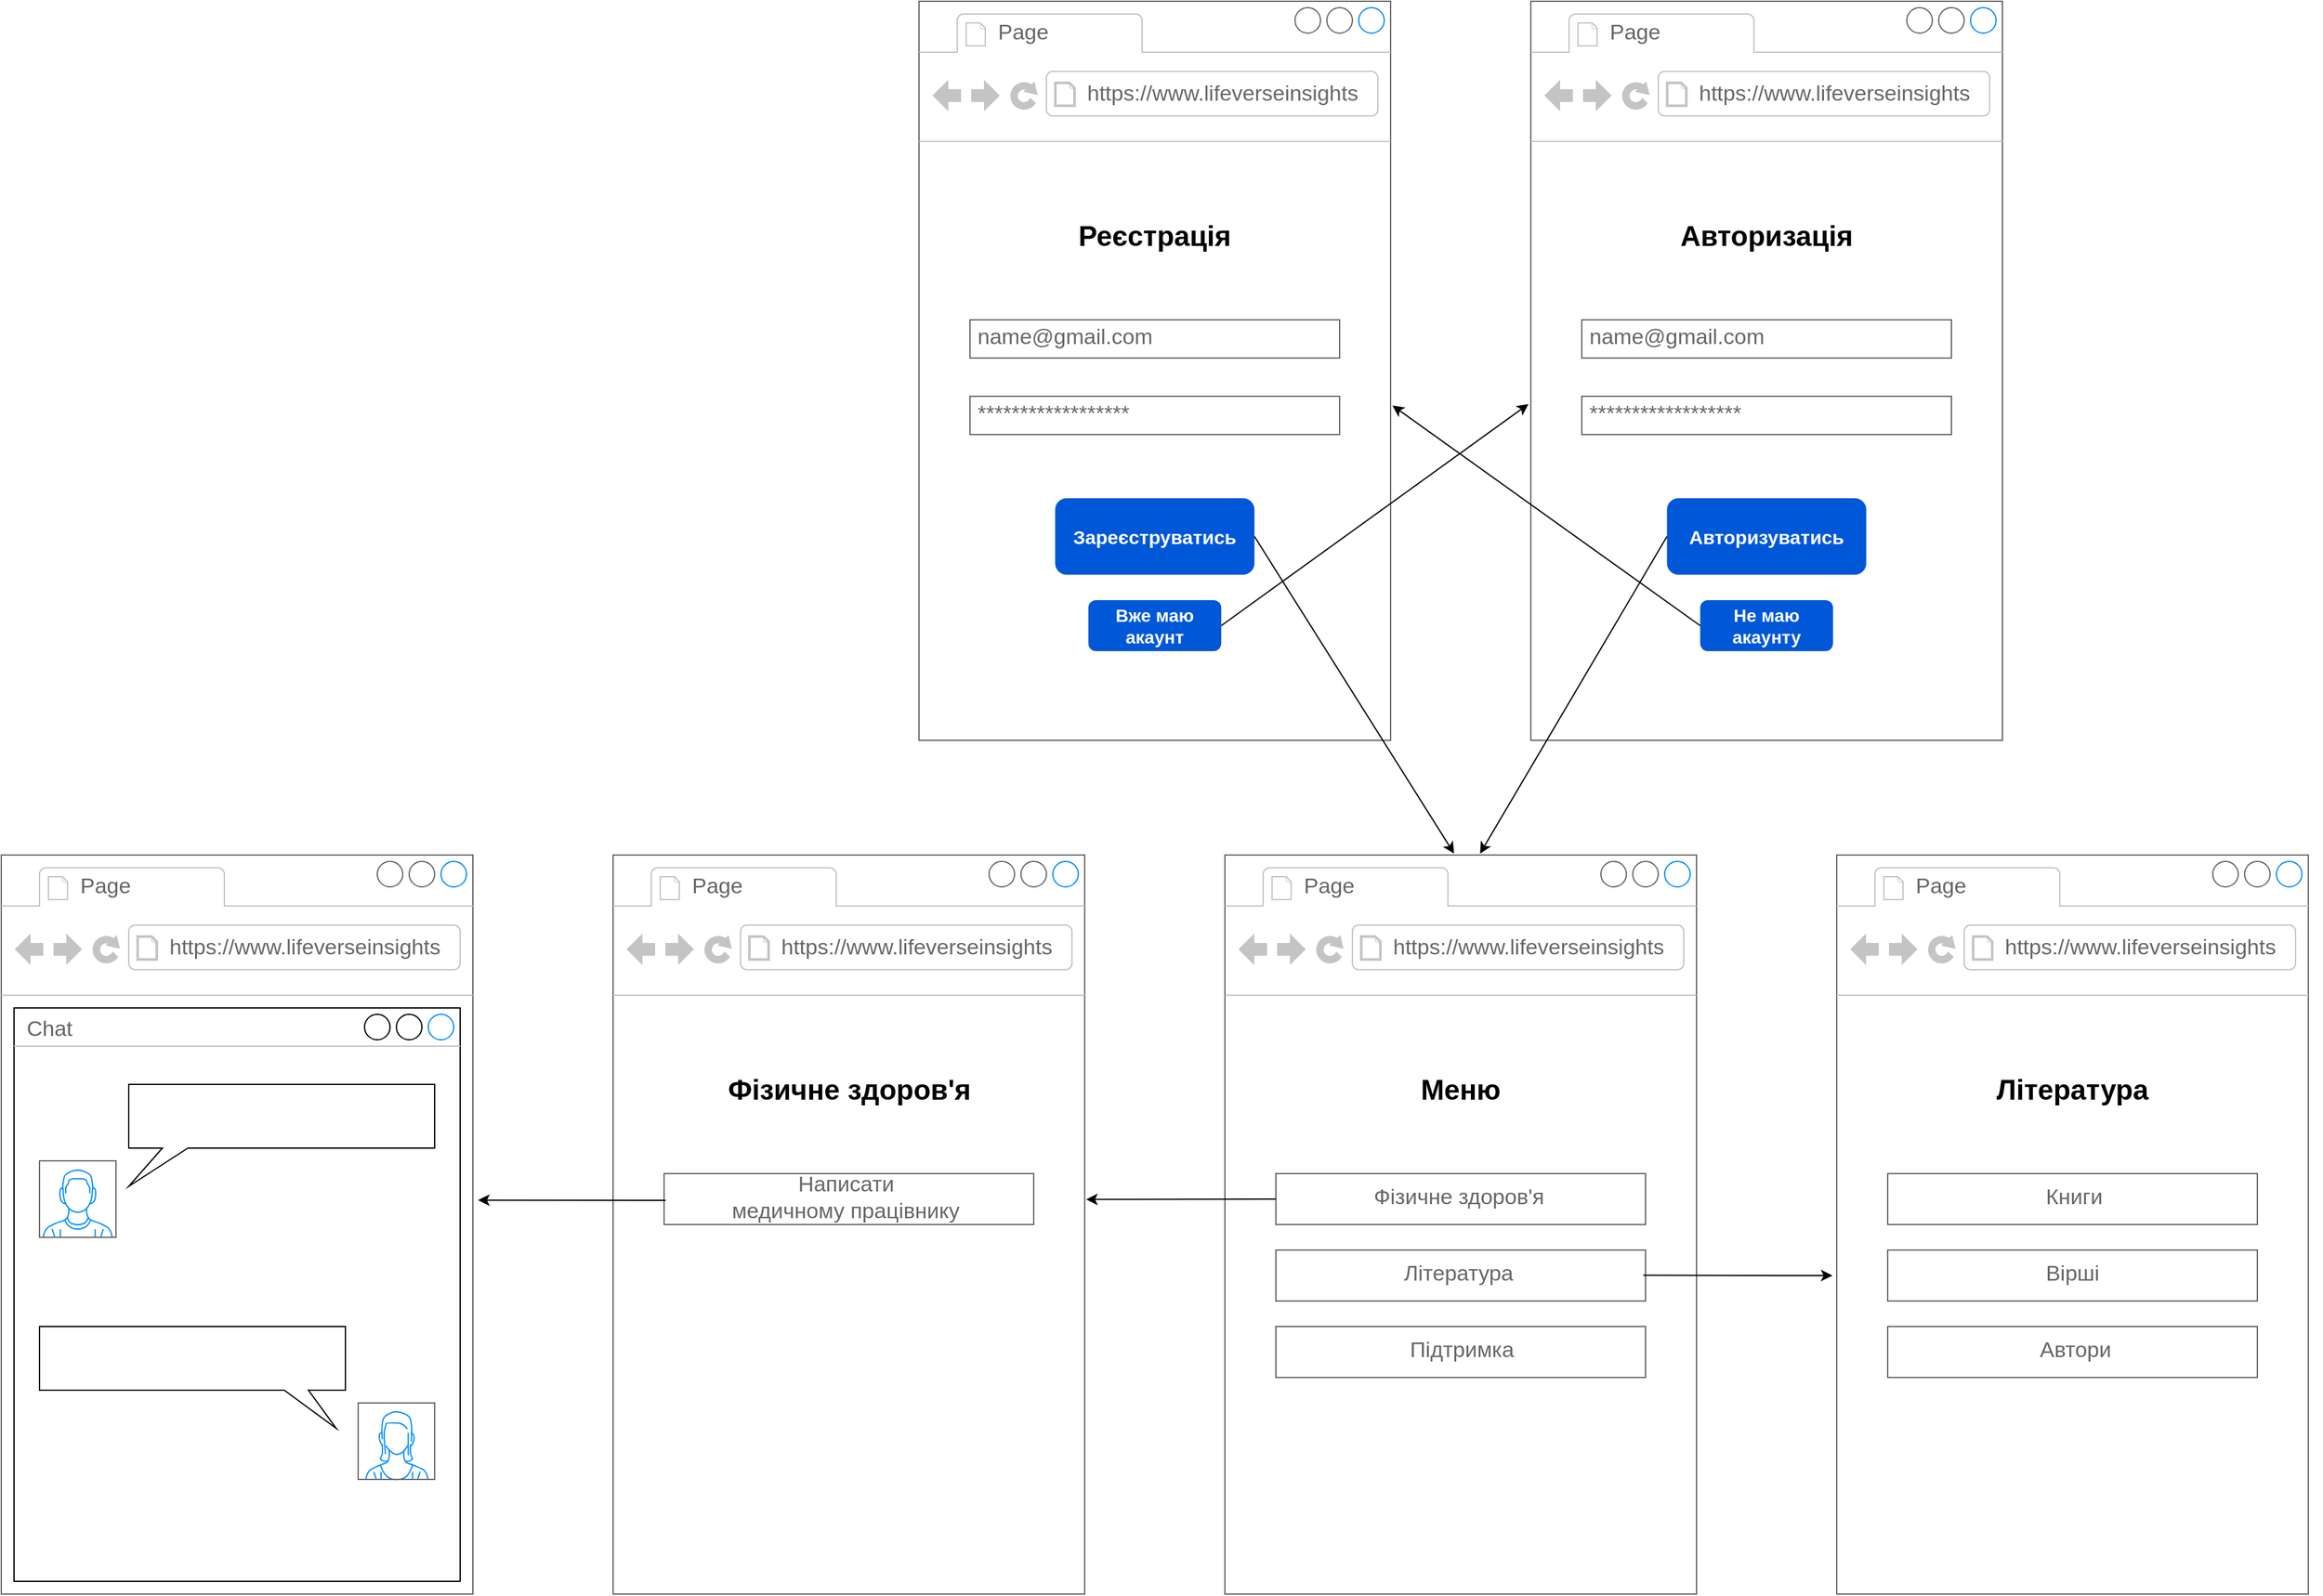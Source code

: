 <mxfile version="21.8.1" type="device" pages="3">
  <diagram name="Страница — 1" id="t9uED5VoqBTK2rHfKc9C">
    <mxGraphModel dx="2876" dy="1083" grid="1" gridSize="10" guides="1" tooltips="1" connect="1" arrows="1" fold="1" page="1" pageScale="1" pageWidth="827" pageHeight="1169" math="0" shadow="0">
      <root>
        <mxCell id="0" />
        <mxCell id="1" parent="0" />
        <mxCell id="Wo51BPqTIGcGAbiIUXaj-1" value="" style="strokeWidth=1;shadow=0;dashed=0;align=center;html=1;shape=mxgraph.mockup.containers.browserWindow;rSize=0;strokeColor=#666666;strokeColor2=#008cff;strokeColor3=#c4c4c4;mainText=,;recursiveResize=0;" vertex="1" parent="1">
          <mxGeometry x="40" y="40" width="370" height="580" as="geometry" />
        </mxCell>
        <mxCell id="Wo51BPqTIGcGAbiIUXaj-2" value="Page" style="strokeWidth=1;shadow=0;dashed=0;align=center;html=1;shape=mxgraph.mockup.containers.anchor;fontSize=17;fontColor=#666666;align=left;whiteSpace=wrap;" vertex="1" parent="Wo51BPqTIGcGAbiIUXaj-1">
          <mxGeometry x="60" y="12" width="110" height="26" as="geometry" />
        </mxCell>
        <mxCell id="Wo51BPqTIGcGAbiIUXaj-3" value="https://www.lifeverseinsights" style="strokeWidth=1;shadow=0;dashed=0;align=center;html=1;shape=mxgraph.mockup.containers.anchor;rSize=0;fontSize=17;fontColor=#666666;align=left;" vertex="1" parent="Wo51BPqTIGcGAbiIUXaj-1">
          <mxGeometry x="130" y="60" width="250" height="26" as="geometry" />
        </mxCell>
        <mxCell id="Wo51BPqTIGcGAbiIUXaj-4" value="&lt;b&gt;&lt;font style=&quot;font-size: 22px;&quot;&gt;Реєстрація&lt;/font&gt;&lt;/b&gt;" style="text;html=1;strokeColor=none;fillColor=none;align=center;verticalAlign=middle;whiteSpace=wrap;rounded=0;" vertex="1" parent="Wo51BPqTIGcGAbiIUXaj-1">
          <mxGeometry x="155" y="170" width="60" height="30" as="geometry" />
        </mxCell>
        <mxCell id="Wo51BPqTIGcGAbiIUXaj-5" value="name@gmail.com" style="strokeWidth=1;shadow=0;dashed=0;align=center;html=1;shape=mxgraph.mockup.text.textBox;fontColor=#666666;align=left;fontSize=17;spacingLeft=4;spacingTop=-3;whiteSpace=wrap;strokeColor=#666666;mainText=" vertex="1" parent="Wo51BPqTIGcGAbiIUXaj-1">
          <mxGeometry x="40" y="250" width="290" height="30" as="geometry" />
        </mxCell>
        <mxCell id="Wo51BPqTIGcGAbiIUXaj-6" value="******************" style="strokeWidth=1;shadow=0;dashed=0;align=center;html=1;shape=mxgraph.mockup.text.textBox;fontColor=#666666;align=left;fontSize=17;spacingLeft=4;spacingTop=-3;whiteSpace=wrap;strokeColor=#666666;mainText=" vertex="1" parent="Wo51BPqTIGcGAbiIUXaj-1">
          <mxGeometry x="40" y="310" width="290" height="30" as="geometry" />
        </mxCell>
        <mxCell id="Wo51BPqTIGcGAbiIUXaj-7" value="&lt;b&gt;&lt;font style=&quot;font-size: 15px;&quot;&gt;Зареєструватись&lt;/font&gt;&lt;/b&gt;" style="rounded=1;fillColor=#0057D8;strokeColor=none;html=1;whiteSpace=wrap;fontColor=#ffffff;align=center;verticalAlign=middle;fontStyle=0;fontSize=12;sketch=0;" vertex="1" parent="Wo51BPqTIGcGAbiIUXaj-1">
          <mxGeometry x="106.82" y="390" width="156.36" height="60" as="geometry" />
        </mxCell>
        <mxCell id="Wo51BPqTIGcGAbiIUXaj-8" value="&lt;font style=&quot;font-size: 14px;&quot;&gt;&lt;b&gt;Вже маю&lt;br&gt;акаунт&lt;/b&gt;&lt;br&gt;&lt;/font&gt;" style="rounded=1;fillColor=#0057D8;strokeColor=none;html=1;whiteSpace=wrap;fontColor=#ffffff;align=center;verticalAlign=middle;fontStyle=0;fontSize=12;sketch=0;" vertex="1" parent="Wo51BPqTIGcGAbiIUXaj-1">
          <mxGeometry x="132.88" y="470" width="104.24" height="40" as="geometry" />
        </mxCell>
        <mxCell id="Wo51BPqTIGcGAbiIUXaj-9" value="" style="strokeWidth=1;shadow=0;dashed=0;align=center;html=1;shape=mxgraph.mockup.containers.browserWindow;rSize=0;strokeColor=#666666;strokeColor2=#008cff;strokeColor3=#c4c4c4;mainText=,;recursiveResize=0;" vertex="1" parent="1">
          <mxGeometry x="520" y="40" width="370" height="580" as="geometry" />
        </mxCell>
        <mxCell id="Wo51BPqTIGcGAbiIUXaj-10" value="Page" style="strokeWidth=1;shadow=0;dashed=0;align=center;html=1;shape=mxgraph.mockup.containers.anchor;fontSize=17;fontColor=#666666;align=left;whiteSpace=wrap;" vertex="1" parent="Wo51BPqTIGcGAbiIUXaj-9">
          <mxGeometry x="60" y="12" width="110" height="26" as="geometry" />
        </mxCell>
        <mxCell id="Wo51BPqTIGcGAbiIUXaj-11" value="https://www.lifeverseinsights" style="strokeWidth=1;shadow=0;dashed=0;align=center;html=1;shape=mxgraph.mockup.containers.anchor;rSize=0;fontSize=17;fontColor=#666666;align=left;" vertex="1" parent="Wo51BPqTIGcGAbiIUXaj-9">
          <mxGeometry x="130" y="60" width="250" height="26" as="geometry" />
        </mxCell>
        <mxCell id="Wo51BPqTIGcGAbiIUXaj-12" value="&lt;b&gt;&lt;font style=&quot;font-size: 22px;&quot;&gt;Авторизація&lt;/font&gt;&lt;/b&gt;" style="text;html=1;strokeColor=none;fillColor=none;align=center;verticalAlign=middle;whiteSpace=wrap;rounded=0;" vertex="1" parent="Wo51BPqTIGcGAbiIUXaj-9">
          <mxGeometry x="155" y="170" width="60" height="30" as="geometry" />
        </mxCell>
        <mxCell id="Wo51BPqTIGcGAbiIUXaj-13" value="name@gmail.com" style="strokeWidth=1;shadow=0;dashed=0;align=center;html=1;shape=mxgraph.mockup.text.textBox;fontColor=#666666;align=left;fontSize=17;spacingLeft=4;spacingTop=-3;whiteSpace=wrap;strokeColor=#666666;mainText=" vertex="1" parent="Wo51BPqTIGcGAbiIUXaj-9">
          <mxGeometry x="40" y="250" width="290" height="30" as="geometry" />
        </mxCell>
        <mxCell id="Wo51BPqTIGcGAbiIUXaj-14" value="******************" style="strokeWidth=1;shadow=0;dashed=0;align=center;html=1;shape=mxgraph.mockup.text.textBox;fontColor=#666666;align=left;fontSize=17;spacingLeft=4;spacingTop=-3;whiteSpace=wrap;strokeColor=#666666;mainText=" vertex="1" parent="Wo51BPqTIGcGAbiIUXaj-9">
          <mxGeometry x="40" y="310" width="290" height="30" as="geometry" />
        </mxCell>
        <mxCell id="Wo51BPqTIGcGAbiIUXaj-15" value="&lt;b&gt;&lt;font style=&quot;font-size: 15px;&quot;&gt;Авторизуватись&lt;/font&gt;&lt;/b&gt;" style="rounded=1;fillColor=#0057D8;strokeColor=none;html=1;whiteSpace=wrap;fontColor=#ffffff;align=center;verticalAlign=middle;fontStyle=0;fontSize=12;sketch=0;" vertex="1" parent="Wo51BPqTIGcGAbiIUXaj-9">
          <mxGeometry x="106.82" y="390" width="156.36" height="60" as="geometry" />
        </mxCell>
        <mxCell id="Wo51BPqTIGcGAbiIUXaj-16" value="&lt;font style=&quot;font-size: 14px;&quot;&gt;&lt;b&gt;Не маю&lt;br&gt;акаунту&lt;/b&gt;&lt;br&gt;&lt;/font&gt;" style="rounded=1;fillColor=#0057D8;strokeColor=none;html=1;whiteSpace=wrap;fontColor=#ffffff;align=center;verticalAlign=middle;fontStyle=0;fontSize=12;sketch=0;" vertex="1" parent="Wo51BPqTIGcGAbiIUXaj-9">
          <mxGeometry x="132.88" y="470" width="104.24" height="40" as="geometry" />
        </mxCell>
        <mxCell id="Wo51BPqTIGcGAbiIUXaj-17" value="" style="endArrow=classic;html=1;rounded=0;exitX=1;exitY=0.5;exitDx=0;exitDy=0;entryX=0.486;entryY=-0.002;entryDx=0;entryDy=0;entryPerimeter=0;" edge="1" parent="1" source="Wo51BPqTIGcGAbiIUXaj-7" target="Wo51BPqTIGcGAbiIUXaj-21">
          <mxGeometry width="50" height="50" relative="1" as="geometry">
            <mxPoint x="450" y="380" as="sourcePoint" />
            <mxPoint x="470" y="710" as="targetPoint" />
          </mxGeometry>
        </mxCell>
        <mxCell id="Wo51BPqTIGcGAbiIUXaj-18" value="" style="endArrow=classic;html=1;rounded=0;exitX=0;exitY=0.5;exitDx=0;exitDy=0;entryX=0.541;entryY=-0.002;entryDx=0;entryDy=0;entryPerimeter=0;" edge="1" parent="1" source="Wo51BPqTIGcGAbiIUXaj-15" target="Wo51BPqTIGcGAbiIUXaj-21">
          <mxGeometry width="50" height="50" relative="1" as="geometry">
            <mxPoint x="490" y="610" as="sourcePoint" />
            <mxPoint x="470" y="710" as="targetPoint" />
          </mxGeometry>
        </mxCell>
        <mxCell id="Wo51BPqTIGcGAbiIUXaj-19" value="" style="endArrow=classic;html=1;rounded=0;exitX=1;exitY=0.5;exitDx=0;exitDy=0;entryX=-0.005;entryY=0.545;entryDx=0;entryDy=0;entryPerimeter=0;" edge="1" parent="1" source="Wo51BPqTIGcGAbiIUXaj-8" target="Wo51BPqTIGcGAbiIUXaj-9">
          <mxGeometry width="50" height="50" relative="1" as="geometry">
            <mxPoint x="320" y="690" as="sourcePoint" />
            <mxPoint x="370" y="640" as="targetPoint" />
          </mxGeometry>
        </mxCell>
        <mxCell id="Wo51BPqTIGcGAbiIUXaj-20" value="" style="endArrow=classic;html=1;rounded=0;exitX=0;exitY=0.5;exitDx=0;exitDy=0;entryX=1.004;entryY=0.547;entryDx=0;entryDy=0;entryPerimeter=0;" edge="1" parent="1" source="Wo51BPqTIGcGAbiIUXaj-16" target="Wo51BPqTIGcGAbiIUXaj-1">
          <mxGeometry width="50" height="50" relative="1" as="geometry">
            <mxPoint x="500" y="640" as="sourcePoint" />
            <mxPoint x="550" y="590" as="targetPoint" />
          </mxGeometry>
        </mxCell>
        <mxCell id="Wo51BPqTIGcGAbiIUXaj-21" value="" style="strokeWidth=1;shadow=0;dashed=0;align=center;html=1;shape=mxgraph.mockup.containers.browserWindow;rSize=0;strokeColor=#666666;strokeColor2=#008cff;strokeColor3=#c4c4c4;mainText=,;recursiveResize=0;" vertex="1" parent="1">
          <mxGeometry x="280" y="710" width="370" height="580" as="geometry" />
        </mxCell>
        <mxCell id="Wo51BPqTIGcGAbiIUXaj-22" value="Page" style="strokeWidth=1;shadow=0;dashed=0;align=center;html=1;shape=mxgraph.mockup.containers.anchor;fontSize=17;fontColor=#666666;align=left;whiteSpace=wrap;" vertex="1" parent="Wo51BPqTIGcGAbiIUXaj-21">
          <mxGeometry x="60" y="12" width="110" height="26" as="geometry" />
        </mxCell>
        <mxCell id="Wo51BPqTIGcGAbiIUXaj-23" value="https://www.lifeverseinsights" style="strokeWidth=1;shadow=0;dashed=0;align=center;html=1;shape=mxgraph.mockup.containers.anchor;rSize=0;fontSize=17;fontColor=#666666;align=left;" vertex="1" parent="Wo51BPqTIGcGAbiIUXaj-21">
          <mxGeometry x="130" y="60" width="250" height="26" as="geometry" />
        </mxCell>
        <mxCell id="Wo51BPqTIGcGAbiIUXaj-24" value="&lt;b&gt;&lt;font style=&quot;font-size: 22px;&quot;&gt;Меню&lt;/font&gt;&lt;/b&gt;" style="text;html=1;strokeColor=none;fillColor=none;align=center;verticalAlign=middle;whiteSpace=wrap;rounded=0;" vertex="1" parent="Wo51BPqTIGcGAbiIUXaj-21">
          <mxGeometry x="155" y="170" width="60" height="30" as="geometry" />
        </mxCell>
        <mxCell id="Wo51BPqTIGcGAbiIUXaj-25" value="&amp;nbsp; &amp;nbsp; &amp;nbsp; &amp;nbsp; &amp;nbsp; &amp;nbsp; &amp;nbsp; &amp;nbsp;Фізичне здоров&#39;я" style="strokeWidth=1;shadow=0;dashed=0;align=center;html=1;shape=mxgraph.mockup.text.textBox;fontColor=#666666;align=left;fontSize=17;spacingLeft=4;spacingTop=-3;whiteSpace=wrap;strokeColor=#666666;mainText=" vertex="1" parent="Wo51BPqTIGcGAbiIUXaj-21">
          <mxGeometry x="40" y="250" width="290" height="40" as="geometry" />
        </mxCell>
        <mxCell id="Wo51BPqTIGcGAbiIUXaj-26" value="&lt;span style=&quot;white-space: pre;&quot;&gt;&#x9;&lt;/span&gt;&lt;span style=&quot;white-space: pre;&quot;&gt;&#x9;&lt;/span&gt;&amp;nbsp; &amp;nbsp; Література" style="strokeWidth=1;shadow=0;dashed=0;align=center;html=1;shape=mxgraph.mockup.text.textBox;fontColor=#666666;align=left;fontSize=17;spacingLeft=4;spacingTop=-3;whiteSpace=wrap;strokeColor=#666666;mainText=" vertex="1" parent="Wo51BPqTIGcGAbiIUXaj-21">
          <mxGeometry x="40" y="310" width="290" height="40" as="geometry" />
        </mxCell>
        <mxCell id="Wo51BPqTIGcGAbiIUXaj-29" value="&lt;span style=&quot;white-space: pre;&quot;&gt;&#x9;&lt;span style=&quot;white-space: pre;&quot;&gt;&#x9;&lt;/span&gt; &lt;/span&gt;&amp;nbsp; &amp;nbsp; Підтримка" style="strokeWidth=1;shadow=0;dashed=0;align=center;html=1;shape=mxgraph.mockup.text.textBox;fontColor=#666666;align=left;fontSize=17;spacingLeft=4;spacingTop=-3;whiteSpace=wrap;strokeColor=#666666;mainText=" vertex="1" parent="Wo51BPqTIGcGAbiIUXaj-21">
          <mxGeometry x="40" y="370" width="290" height="40" as="geometry" />
        </mxCell>
        <mxCell id="Wo51BPqTIGcGAbiIUXaj-30" value="" style="strokeWidth=1;shadow=0;dashed=0;align=center;html=1;shape=mxgraph.mockup.containers.browserWindow;rSize=0;strokeColor=#666666;strokeColor2=#008cff;strokeColor3=#c4c4c4;mainText=,;recursiveResize=0;" vertex="1" parent="1">
          <mxGeometry x="-200" y="710" width="370" height="580" as="geometry" />
        </mxCell>
        <mxCell id="Wo51BPqTIGcGAbiIUXaj-31" value="Page" style="strokeWidth=1;shadow=0;dashed=0;align=center;html=1;shape=mxgraph.mockup.containers.anchor;fontSize=17;fontColor=#666666;align=left;whiteSpace=wrap;" vertex="1" parent="Wo51BPqTIGcGAbiIUXaj-30">
          <mxGeometry x="60" y="12" width="110" height="26" as="geometry" />
        </mxCell>
        <mxCell id="Wo51BPqTIGcGAbiIUXaj-32" value="https://www.lifeverseinsights" style="strokeWidth=1;shadow=0;dashed=0;align=center;html=1;shape=mxgraph.mockup.containers.anchor;rSize=0;fontSize=17;fontColor=#666666;align=left;" vertex="1" parent="Wo51BPqTIGcGAbiIUXaj-30">
          <mxGeometry x="130" y="60" width="250" height="26" as="geometry" />
        </mxCell>
        <mxCell id="Wo51BPqTIGcGAbiIUXaj-33" value="&lt;b&gt;&lt;font style=&quot;font-size: 22px;&quot;&gt;Фізичне здоров&#39;я&lt;/font&gt;&lt;/b&gt;" style="text;html=1;strokeColor=none;fillColor=none;align=center;verticalAlign=middle;whiteSpace=wrap;rounded=0;" vertex="1" parent="Wo51BPqTIGcGAbiIUXaj-30">
          <mxGeometry x="82.5" y="170" width="205" height="30" as="geometry" />
        </mxCell>
        <mxCell id="Wo51BPqTIGcGAbiIUXaj-34" value="&lt;span style=&quot;white-space: pre;&quot;&gt;&#x9;&lt;/span&gt;&lt;span style=&quot;white-space: pre;&quot;&gt;&#x9;&lt;/span&gt;&amp;nbsp; &amp;nbsp; &amp;nbsp;Написати&lt;br&gt;&lt;span style=&quot;white-space: pre;&quot;&gt;&#x9;&lt;/span&gt;&amp;nbsp; медичному працівнику" style="strokeWidth=1;shadow=0;dashed=0;align=center;html=1;shape=mxgraph.mockup.text.textBox;fontColor=#666666;align=left;fontSize=17;spacingLeft=4;spacingTop=-3;whiteSpace=wrap;strokeColor=#666666;mainText=" vertex="1" parent="Wo51BPqTIGcGAbiIUXaj-30">
          <mxGeometry x="40" y="250" width="290" height="40" as="geometry" />
        </mxCell>
        <mxCell id="Wo51BPqTIGcGAbiIUXaj-37" value="" style="endArrow=classic;html=1;rounded=0;exitX=0;exitY=0.5;exitDx=0;exitDy=0;exitPerimeter=0;entryX=1.003;entryY=0.466;entryDx=0;entryDy=0;entryPerimeter=0;" edge="1" parent="1" source="Wo51BPqTIGcGAbiIUXaj-25" target="Wo51BPqTIGcGAbiIUXaj-30">
          <mxGeometry width="50" height="50" relative="1" as="geometry">
            <mxPoint x="220" y="1130" as="sourcePoint" />
            <mxPoint x="270" y="1080" as="targetPoint" />
          </mxGeometry>
        </mxCell>
        <mxCell id="Wo51BPqTIGcGAbiIUXaj-38" value="" style="strokeWidth=1;shadow=0;dashed=0;align=center;html=1;shape=mxgraph.mockup.containers.browserWindow;rSize=0;strokeColor=#666666;strokeColor2=#008cff;strokeColor3=#c4c4c4;mainText=,;recursiveResize=0;" vertex="1" parent="1">
          <mxGeometry x="-680" y="710" width="370" height="580" as="geometry" />
        </mxCell>
        <mxCell id="Wo51BPqTIGcGAbiIUXaj-39" value="Page" style="strokeWidth=1;shadow=0;dashed=0;align=center;html=1;shape=mxgraph.mockup.containers.anchor;fontSize=17;fontColor=#666666;align=left;whiteSpace=wrap;" vertex="1" parent="Wo51BPqTIGcGAbiIUXaj-38">
          <mxGeometry x="60" y="12" width="110" height="26" as="geometry" />
        </mxCell>
        <mxCell id="Wo51BPqTIGcGAbiIUXaj-40" value="https://www.lifeverseinsights" style="strokeWidth=1;shadow=0;dashed=0;align=center;html=1;shape=mxgraph.mockup.containers.anchor;rSize=0;fontSize=17;fontColor=#666666;align=left;" vertex="1" parent="Wo51BPqTIGcGAbiIUXaj-38">
          <mxGeometry x="130" y="60" width="250" height="26" as="geometry" />
        </mxCell>
        <mxCell id="Wo51BPqTIGcGAbiIUXaj-54" value="Chat" style="strokeWidth=1;shadow=0;dashed=0;align=center;html=1;shape=mxgraph.mockup.containers.window;align=left;verticalAlign=top;spacingLeft=8;strokeColor2=#008cff;strokeColor3=#c4c4c4;fontColor=#666666;mainText=;fontSize=17;labelBackgroundColor=none;whiteSpace=wrap;" vertex="1" parent="Wo51BPqTIGcGAbiIUXaj-38">
          <mxGeometry x="10" y="120" width="350" height="450" as="geometry" />
        </mxCell>
        <mxCell id="Wo51BPqTIGcGAbiIUXaj-52" value="" style="verticalLabelPosition=bottom;shadow=0;dashed=0;align=center;html=1;verticalAlign=top;strokeWidth=1;shape=mxgraph.mockup.containers.userMale;strokeColor=#666666;strokeColor2=#008cff;" vertex="1" parent="Wo51BPqTIGcGAbiIUXaj-38">
          <mxGeometry x="30" y="240" width="60" height="60" as="geometry" />
        </mxCell>
        <mxCell id="Wo51BPqTIGcGAbiIUXaj-55" value="" style="shape=callout;whiteSpace=wrap;html=1;perimeter=calloutPerimeter;size=30;position=0.11;position2=0;" vertex="1" parent="Wo51BPqTIGcGAbiIUXaj-38">
          <mxGeometry x="100" y="180" width="240" height="80" as="geometry" />
        </mxCell>
        <mxCell id="Wo51BPqTIGcGAbiIUXaj-51" value="" style="verticalLabelPosition=bottom;shadow=0;dashed=0;align=center;html=1;verticalAlign=top;strokeWidth=1;shape=mxgraph.mockup.containers.userFemale;strokeColor=#666666;strokeColor2=#008cff;" vertex="1" parent="Wo51BPqTIGcGAbiIUXaj-38">
          <mxGeometry x="280" y="430" width="60" height="60" as="geometry" />
        </mxCell>
        <mxCell id="Wo51BPqTIGcGAbiIUXaj-56" value="" style="shape=callout;whiteSpace=wrap;html=1;perimeter=calloutPerimeter;size=30;position=0.8;position2=0.97;base=19;" vertex="1" parent="Wo51BPqTIGcGAbiIUXaj-38">
          <mxGeometry x="30" y="370" width="240" height="80" as="geometry" />
        </mxCell>
        <mxCell id="Wo51BPqTIGcGAbiIUXaj-43" value="" style="strokeWidth=1;shadow=0;dashed=0;align=center;html=1;shape=mxgraph.mockup.containers.browserWindow;rSize=0;strokeColor=#666666;strokeColor2=#008cff;strokeColor3=#c4c4c4;mainText=,;recursiveResize=0;" vertex="1" parent="1">
          <mxGeometry x="760" y="710" width="370" height="580" as="geometry" />
        </mxCell>
        <mxCell id="Wo51BPqTIGcGAbiIUXaj-44" value="Page" style="strokeWidth=1;shadow=0;dashed=0;align=center;html=1;shape=mxgraph.mockup.containers.anchor;fontSize=17;fontColor=#666666;align=left;whiteSpace=wrap;" vertex="1" parent="Wo51BPqTIGcGAbiIUXaj-43">
          <mxGeometry x="60" y="12" width="110" height="26" as="geometry" />
        </mxCell>
        <mxCell id="Wo51BPqTIGcGAbiIUXaj-45" value="https://www.lifeverseinsights" style="strokeWidth=1;shadow=0;dashed=0;align=center;html=1;shape=mxgraph.mockup.containers.anchor;rSize=0;fontSize=17;fontColor=#666666;align=left;" vertex="1" parent="Wo51BPqTIGcGAbiIUXaj-43">
          <mxGeometry x="130" y="60" width="250" height="26" as="geometry" />
        </mxCell>
        <mxCell id="Wo51BPqTIGcGAbiIUXaj-46" value="&lt;b&gt;&lt;font style=&quot;font-size: 22px;&quot;&gt;Література&lt;/font&gt;&lt;/b&gt;" style="text;html=1;strokeColor=none;fillColor=none;align=center;verticalAlign=middle;whiteSpace=wrap;rounded=0;" vertex="1" parent="Wo51BPqTIGcGAbiIUXaj-43">
          <mxGeometry x="155" y="170" width="60" height="30" as="geometry" />
        </mxCell>
        <mxCell id="Wo51BPqTIGcGAbiIUXaj-47" value="&lt;span style=&quot;white-space: pre;&quot;&gt;&#x9;&lt;/span&gt;&lt;span style=&quot;white-space: pre;&quot;&gt;&#x9;&lt;/span&gt;&lt;span style=&quot;white-space: pre;&quot;&gt;&#x9;&lt;/span&gt;&amp;nbsp;Книги" style="strokeWidth=1;shadow=0;dashed=0;align=center;html=1;shape=mxgraph.mockup.text.textBox;fontColor=#666666;align=left;fontSize=17;spacingLeft=4;spacingTop=-3;whiteSpace=wrap;strokeColor=#666666;mainText=" vertex="1" parent="Wo51BPqTIGcGAbiIUXaj-43">
          <mxGeometry x="40" y="250" width="290" height="40" as="geometry" />
        </mxCell>
        <mxCell id="Wo51BPqTIGcGAbiIUXaj-48" value="&lt;span style=&quot;white-space: pre;&quot;&gt;&#x9;&lt;/span&gt;&lt;span style=&quot;white-space: pre;&quot;&gt;&#x9;&lt;/span&gt;&lt;span style=&quot;white-space: pre;&quot;&gt;&#x9;&lt;/span&gt;&amp;nbsp;Вірші" style="strokeWidth=1;shadow=0;dashed=0;align=center;html=1;shape=mxgraph.mockup.text.textBox;fontColor=#666666;align=left;fontSize=17;spacingLeft=4;spacingTop=-3;whiteSpace=wrap;strokeColor=#666666;mainText=" vertex="1" parent="Wo51BPqTIGcGAbiIUXaj-43">
          <mxGeometry x="40" y="310" width="290" height="40" as="geometry" />
        </mxCell>
        <mxCell id="Wo51BPqTIGcGAbiIUXaj-49" value="&lt;span style=&quot;white-space: pre;&quot;&gt;&#x9;&lt;span style=&quot;white-space: pre;&quot;&gt;&#x9;&lt;/span&gt; &lt;/span&gt;&amp;nbsp; &amp;nbsp; &amp;nbsp; &amp;nbsp;Автори" style="strokeWidth=1;shadow=0;dashed=0;align=center;html=1;shape=mxgraph.mockup.text.textBox;fontColor=#666666;align=left;fontSize=17;spacingLeft=4;spacingTop=-3;whiteSpace=wrap;strokeColor=#666666;mainText=" vertex="1" parent="Wo51BPqTIGcGAbiIUXaj-43">
          <mxGeometry x="40" y="370" width="290" height="40" as="geometry" />
        </mxCell>
        <mxCell id="Wo51BPqTIGcGAbiIUXaj-50" value="" style="endArrow=classic;html=1;rounded=0;exitX=0.994;exitY=0.494;exitDx=0;exitDy=0;exitPerimeter=0;entryX=-0.009;entryY=0.569;entryDx=0;entryDy=0;entryPerimeter=0;" edge="1" parent="1" source="Wo51BPqTIGcGAbiIUXaj-26" target="Wo51BPqTIGcGAbiIUXaj-43">
          <mxGeometry width="50" height="50" relative="1" as="geometry">
            <mxPoint x="720" y="1120" as="sourcePoint" />
            <mxPoint x="770" y="1070" as="targetPoint" />
          </mxGeometry>
        </mxCell>
        <mxCell id="Wo51BPqTIGcGAbiIUXaj-57" value="" style="endArrow=classic;html=1;rounded=0;exitX=0.004;exitY=0.524;exitDx=0;exitDy=0;exitPerimeter=0;entryX=1.011;entryY=0.467;entryDx=0;entryDy=0;entryPerimeter=0;" edge="1" parent="1" source="Wo51BPqTIGcGAbiIUXaj-34" target="Wo51BPqTIGcGAbiIUXaj-38">
          <mxGeometry width="50" height="50" relative="1" as="geometry">
            <mxPoint x="-270.711" y="1050" as="sourcePoint" />
            <mxPoint x="-270.711" y="1000" as="targetPoint" />
          </mxGeometry>
        </mxCell>
      </root>
    </mxGraphModel>
  </diagram>
  <diagram id="mpnoGL42FYZwrAB0uJnT" name="Страница — 2">
    <mxGraphModel dx="1434" dy="758" grid="1" gridSize="10" guides="1" tooltips="1" connect="1" arrows="1" fold="1" page="1" pageScale="1" pageWidth="827" pageHeight="1169" math="0" shadow="0">
      <root>
        <mxCell id="0" />
        <mxCell id="1" parent="0" />
        <mxCell id="pRfk96fdTb5zv6RNGghd-1" value="" style="strokeWidth=1;shadow=0;dashed=0;align=center;html=1;shape=mxgraph.mockup.containers.browserWindow;rSize=0;strokeColor=#666666;strokeColor2=#008cff;strokeColor3=#c4c4c4;mainText=,;recursiveResize=0;" vertex="1" parent="1">
          <mxGeometry x="500" y="120" width="370" height="580" as="geometry" />
        </mxCell>
        <mxCell id="pRfk96fdTb5zv6RNGghd-2" value="Page" style="strokeWidth=1;shadow=0;dashed=0;align=center;html=1;shape=mxgraph.mockup.containers.anchor;fontSize=17;fontColor=#666666;align=left;whiteSpace=wrap;" vertex="1" parent="pRfk96fdTb5zv6RNGghd-1">
          <mxGeometry x="60" y="12" width="110" height="26" as="geometry" />
        </mxCell>
        <mxCell id="pRfk96fdTb5zv6RNGghd-3" value="https://www.lifeverseinsights" style="strokeWidth=1;shadow=0;dashed=0;align=center;html=1;shape=mxgraph.mockup.containers.anchor;rSize=0;fontSize=17;fontColor=#666666;align=left;" vertex="1" parent="pRfk96fdTb5zv6RNGghd-1">
          <mxGeometry x="130" y="60" width="250" height="26" as="geometry" />
        </mxCell>
        <mxCell id="pRfk96fdTb5zv6RNGghd-4" value="&lt;b&gt;&lt;font style=&quot;font-size: 22px;&quot;&gt;Фізичне здоров&#39;я&lt;/font&gt;&lt;/b&gt;" style="text;html=1;strokeColor=none;fillColor=none;align=center;verticalAlign=middle;whiteSpace=wrap;rounded=0;" vertex="1" parent="pRfk96fdTb5zv6RNGghd-1">
          <mxGeometry x="82.5" y="170" width="205" height="30" as="geometry" />
        </mxCell>
        <mxCell id="pRfk96fdTb5zv6RNGghd-5" value="&lt;span style=&quot;white-space: pre;&quot;&gt;&#x9;&lt;/span&gt;&lt;span style=&quot;white-space: pre;&quot;&gt;&#x9;&lt;/span&gt;&amp;nbsp; &amp;nbsp; &amp;nbsp;Написати&lt;br&gt;&lt;span style=&quot;white-space: pre;&quot;&gt;&#x9;&lt;/span&gt;&amp;nbsp; медичному працівнику" style="strokeWidth=1;shadow=0;dashed=0;align=center;html=1;shape=mxgraph.mockup.text.textBox;fontColor=#666666;align=left;fontSize=17;spacingLeft=4;spacingTop=-3;whiteSpace=wrap;strokeColor=#666666;mainText=" vertex="1" parent="pRfk96fdTb5zv6RNGghd-1">
          <mxGeometry x="40" y="250" width="290" height="40" as="geometry" />
        </mxCell>
        <mxCell id="pRfk96fdTb5zv6RNGghd-6" value="" style="strokeWidth=1;shadow=0;dashed=0;align=center;html=1;shape=mxgraph.mockup.containers.browserWindow;rSize=0;strokeColor=#666666;strokeColor2=#008cff;strokeColor3=#c4c4c4;mainText=,;recursiveResize=0;" vertex="1" parent="1">
          <mxGeometry x="20" y="120" width="370" height="580" as="geometry" />
        </mxCell>
        <mxCell id="pRfk96fdTb5zv6RNGghd-7" value="Page" style="strokeWidth=1;shadow=0;dashed=0;align=center;html=1;shape=mxgraph.mockup.containers.anchor;fontSize=17;fontColor=#666666;align=left;whiteSpace=wrap;" vertex="1" parent="pRfk96fdTb5zv6RNGghd-6">
          <mxGeometry x="60" y="12" width="110" height="26" as="geometry" />
        </mxCell>
        <mxCell id="pRfk96fdTb5zv6RNGghd-8" value="https://www.lifeverseinsights" style="strokeWidth=1;shadow=0;dashed=0;align=center;html=1;shape=mxgraph.mockup.containers.anchor;rSize=0;fontSize=17;fontColor=#666666;align=left;" vertex="1" parent="pRfk96fdTb5zv6RNGghd-6">
          <mxGeometry x="130" y="60" width="250" height="26" as="geometry" />
        </mxCell>
        <mxCell id="pRfk96fdTb5zv6RNGghd-9" value="Chat" style="strokeWidth=1;shadow=0;dashed=0;align=center;html=1;shape=mxgraph.mockup.containers.window;align=left;verticalAlign=top;spacingLeft=8;strokeColor2=#008cff;strokeColor3=#c4c4c4;fontColor=#666666;mainText=;fontSize=17;labelBackgroundColor=none;whiteSpace=wrap;" vertex="1" parent="pRfk96fdTb5zv6RNGghd-6">
          <mxGeometry x="10" y="120" width="350" height="450" as="geometry" />
        </mxCell>
        <mxCell id="pRfk96fdTb5zv6RNGghd-10" value="" style="verticalLabelPosition=bottom;shadow=0;dashed=0;align=center;html=1;verticalAlign=top;strokeWidth=1;shape=mxgraph.mockup.containers.userMale;strokeColor=#666666;strokeColor2=#008cff;" vertex="1" parent="pRfk96fdTb5zv6RNGghd-6">
          <mxGeometry x="30" y="240" width="60" height="60" as="geometry" />
        </mxCell>
        <mxCell id="pRfk96fdTb5zv6RNGghd-11" value="" style="shape=callout;whiteSpace=wrap;html=1;perimeter=calloutPerimeter;size=30;position=0.11;position2=0;" vertex="1" parent="pRfk96fdTb5zv6RNGghd-6">
          <mxGeometry x="100" y="180" width="240" height="80" as="geometry" />
        </mxCell>
        <mxCell id="pRfk96fdTb5zv6RNGghd-12" value="" style="verticalLabelPosition=bottom;shadow=0;dashed=0;align=center;html=1;verticalAlign=top;strokeWidth=1;shape=mxgraph.mockup.containers.userFemale;strokeColor=#666666;strokeColor2=#008cff;" vertex="1" parent="pRfk96fdTb5zv6RNGghd-6">
          <mxGeometry x="280" y="430" width="60" height="60" as="geometry" />
        </mxCell>
        <mxCell id="pRfk96fdTb5zv6RNGghd-13" value="" style="shape=callout;whiteSpace=wrap;html=1;perimeter=calloutPerimeter;size=30;position=0.8;position2=0.97;base=19;" vertex="1" parent="pRfk96fdTb5zv6RNGghd-6">
          <mxGeometry x="30" y="370" width="240" height="80" as="geometry" />
        </mxCell>
        <mxCell id="pRfk96fdTb5zv6RNGghd-14" value="" style="endArrow=classic;html=1;rounded=0;exitX=0.004;exitY=0.524;exitDx=0;exitDy=0;exitPerimeter=0;" edge="1" parent="1" source="pRfk96fdTb5zv6RNGghd-5">
          <mxGeometry width="50" height="50" relative="1" as="geometry">
            <mxPoint x="429.289" y="460" as="sourcePoint" />
            <mxPoint x="390" y="391" as="targetPoint" />
          </mxGeometry>
        </mxCell>
      </root>
    </mxGraphModel>
  </diagram>
  <diagram id="_tpnhEzqTxR2vxqkc4Xw" name="Страница — 3">
    <mxGraphModel dx="1434" dy="758" grid="1" gridSize="10" guides="1" tooltips="1" connect="1" arrows="1" fold="1" page="1" pageScale="1" pageWidth="827" pageHeight="1169" math="0" shadow="0">
      <root>
        <mxCell id="0" />
        <mxCell id="1" parent="0" />
        <mxCell id="PPqgclq6LIoEBpEB3-Vm-1" value="" style="strokeWidth=1;shadow=0;dashed=0;align=center;html=1;shape=mxgraph.mockup.containers.browserWindow;rSize=0;strokeColor=#666666;strokeColor2=#008cff;strokeColor3=#c4c4c4;mainText=,;recursiveResize=0;" vertex="1" parent="1">
          <mxGeometry x="10" y="30" width="370" height="580" as="geometry" />
        </mxCell>
        <mxCell id="PPqgclq6LIoEBpEB3-Vm-2" value="Page" style="strokeWidth=1;shadow=0;dashed=0;align=center;html=1;shape=mxgraph.mockup.containers.anchor;fontSize=17;fontColor=#666666;align=left;whiteSpace=wrap;" vertex="1" parent="PPqgclq6LIoEBpEB3-Vm-1">
          <mxGeometry x="60" y="12" width="110" height="26" as="geometry" />
        </mxCell>
        <mxCell id="PPqgclq6LIoEBpEB3-Vm-3" value="https://www.lifeverseinsights" style="strokeWidth=1;shadow=0;dashed=0;align=center;html=1;shape=mxgraph.mockup.containers.anchor;rSize=0;fontSize=17;fontColor=#666666;align=left;" vertex="1" parent="PPqgclq6LIoEBpEB3-Vm-1">
          <mxGeometry x="130" y="60" width="250" height="26" as="geometry" />
        </mxCell>
        <mxCell id="PPqgclq6LIoEBpEB3-Vm-4" value="&lt;b&gt;&lt;font style=&quot;font-size: 22px;&quot;&gt;Меню&lt;/font&gt;&lt;/b&gt;" style="text;html=1;strokeColor=none;fillColor=none;align=center;verticalAlign=middle;whiteSpace=wrap;rounded=0;" vertex="1" parent="PPqgclq6LIoEBpEB3-Vm-1">
          <mxGeometry x="155" y="170" width="60" height="30" as="geometry" />
        </mxCell>
        <mxCell id="PPqgclq6LIoEBpEB3-Vm-5" value="&amp;nbsp; &amp;nbsp; &amp;nbsp; &amp;nbsp; &amp;nbsp; &amp;nbsp; &amp;nbsp; &amp;nbsp;Фізичне здоров&#39;я" style="strokeWidth=1;shadow=0;dashed=0;align=center;html=1;shape=mxgraph.mockup.text.textBox;fontColor=#666666;align=left;fontSize=17;spacingLeft=4;spacingTop=-3;whiteSpace=wrap;strokeColor=#666666;mainText=" vertex="1" parent="PPqgclq6LIoEBpEB3-Vm-1">
          <mxGeometry x="40" y="250" width="290" height="40" as="geometry" />
        </mxCell>
        <mxCell id="PPqgclq6LIoEBpEB3-Vm-6" value="&lt;span style=&quot;white-space: pre;&quot;&gt;&#x9;&lt;/span&gt;&lt;span style=&quot;white-space: pre;&quot;&gt;&#x9;&lt;/span&gt;&amp;nbsp; &amp;nbsp; Література" style="strokeWidth=1;shadow=0;dashed=0;align=center;html=1;shape=mxgraph.mockup.text.textBox;fontColor=#666666;align=left;fontSize=17;spacingLeft=4;spacingTop=-3;whiteSpace=wrap;strokeColor=#666666;mainText=" vertex="1" parent="PPqgclq6LIoEBpEB3-Vm-1">
          <mxGeometry x="40" y="310" width="290" height="40" as="geometry" />
        </mxCell>
        <mxCell id="PPqgclq6LIoEBpEB3-Vm-7" value="&lt;span style=&quot;white-space: pre;&quot;&gt;&#x9;&lt;span style=&quot;white-space: pre;&quot;&gt;&#x9;&lt;/span&gt; &lt;/span&gt;&amp;nbsp; &amp;nbsp; Підтримка" style="strokeWidth=1;shadow=0;dashed=0;align=center;html=1;shape=mxgraph.mockup.text.textBox;fontColor=#666666;align=left;fontSize=17;spacingLeft=4;spacingTop=-3;whiteSpace=wrap;strokeColor=#666666;mainText=" vertex="1" parent="PPqgclq6LIoEBpEB3-Vm-1">
          <mxGeometry x="40" y="370" width="290" height="40" as="geometry" />
        </mxCell>
        <mxCell id="PPqgclq6LIoEBpEB3-Vm-8" value="" style="strokeWidth=1;shadow=0;dashed=0;align=center;html=1;shape=mxgraph.mockup.containers.browserWindow;rSize=0;strokeColor=#666666;strokeColor2=#008cff;strokeColor3=#c4c4c4;mainText=,;recursiveResize=0;" vertex="1" parent="1">
          <mxGeometry x="490" y="30" width="370" height="580" as="geometry" />
        </mxCell>
        <mxCell id="PPqgclq6LIoEBpEB3-Vm-9" value="Page" style="strokeWidth=1;shadow=0;dashed=0;align=center;html=1;shape=mxgraph.mockup.containers.anchor;fontSize=17;fontColor=#666666;align=left;whiteSpace=wrap;" vertex="1" parent="PPqgclq6LIoEBpEB3-Vm-8">
          <mxGeometry x="60" y="12" width="110" height="26" as="geometry" />
        </mxCell>
        <mxCell id="PPqgclq6LIoEBpEB3-Vm-10" value="https://www.lifeverseinsights" style="strokeWidth=1;shadow=0;dashed=0;align=center;html=1;shape=mxgraph.mockup.containers.anchor;rSize=0;fontSize=17;fontColor=#666666;align=left;" vertex="1" parent="PPqgclq6LIoEBpEB3-Vm-8">
          <mxGeometry x="130" y="60" width="250" height="26" as="geometry" />
        </mxCell>
        <mxCell id="PPqgclq6LIoEBpEB3-Vm-11" value="&lt;b&gt;&lt;font style=&quot;font-size: 22px;&quot;&gt;Література&lt;/font&gt;&lt;/b&gt;" style="text;html=1;strokeColor=none;fillColor=none;align=center;verticalAlign=middle;whiteSpace=wrap;rounded=0;" vertex="1" parent="PPqgclq6LIoEBpEB3-Vm-8">
          <mxGeometry x="155" y="170" width="60" height="30" as="geometry" />
        </mxCell>
        <mxCell id="PPqgclq6LIoEBpEB3-Vm-12" value="&lt;span style=&quot;white-space: pre;&quot;&gt;&#x9;&lt;/span&gt;&lt;span style=&quot;white-space: pre;&quot;&gt;&#x9;&lt;/span&gt;&lt;span style=&quot;white-space: pre;&quot;&gt;&#x9;&lt;/span&gt;&amp;nbsp;Книги" style="strokeWidth=1;shadow=0;dashed=0;align=center;html=1;shape=mxgraph.mockup.text.textBox;fontColor=#666666;align=left;fontSize=17;spacingLeft=4;spacingTop=-3;whiteSpace=wrap;strokeColor=#666666;mainText=" vertex="1" parent="PPqgclq6LIoEBpEB3-Vm-8">
          <mxGeometry x="40" y="250" width="290" height="40" as="geometry" />
        </mxCell>
        <mxCell id="PPqgclq6LIoEBpEB3-Vm-13" value="&lt;span style=&quot;white-space: pre;&quot;&gt;&#x9;&lt;/span&gt;&lt;span style=&quot;white-space: pre;&quot;&gt;&#x9;&lt;/span&gt;&lt;span style=&quot;white-space: pre;&quot;&gt;&#x9;&lt;/span&gt;&amp;nbsp;Вірші" style="strokeWidth=1;shadow=0;dashed=0;align=center;html=1;shape=mxgraph.mockup.text.textBox;fontColor=#666666;align=left;fontSize=17;spacingLeft=4;spacingTop=-3;whiteSpace=wrap;strokeColor=#666666;mainText=" vertex="1" parent="PPqgclq6LIoEBpEB3-Vm-8">
          <mxGeometry x="40" y="310" width="290" height="40" as="geometry" />
        </mxCell>
        <mxCell id="PPqgclq6LIoEBpEB3-Vm-14" value="&lt;span style=&quot;white-space: pre;&quot;&gt;&#x9;&lt;span style=&quot;white-space: pre;&quot;&gt;&#x9;&lt;/span&gt; &lt;/span&gt;&amp;nbsp; &amp;nbsp; &amp;nbsp; &amp;nbsp;Автори" style="strokeWidth=1;shadow=0;dashed=0;align=center;html=1;shape=mxgraph.mockup.text.textBox;fontColor=#666666;align=left;fontSize=17;spacingLeft=4;spacingTop=-3;whiteSpace=wrap;strokeColor=#666666;mainText=" vertex="1" parent="PPqgclq6LIoEBpEB3-Vm-8">
          <mxGeometry x="40" y="370" width="290" height="40" as="geometry" />
        </mxCell>
        <mxCell id="PPqgclq6LIoEBpEB3-Vm-15" value="" style="endArrow=classic;html=1;rounded=0;exitX=0.994;exitY=0.494;exitDx=0;exitDy=0;exitPerimeter=0;entryX=-0.009;entryY=0.569;entryDx=0;entryDy=0;entryPerimeter=0;" edge="1" parent="1" source="PPqgclq6LIoEBpEB3-Vm-6" target="PPqgclq6LIoEBpEB3-Vm-8">
          <mxGeometry width="50" height="50" relative="1" as="geometry">
            <mxPoint x="450" y="440" as="sourcePoint" />
            <mxPoint x="500" y="390" as="targetPoint" />
          </mxGeometry>
        </mxCell>
      </root>
    </mxGraphModel>
  </diagram>
</mxfile>
